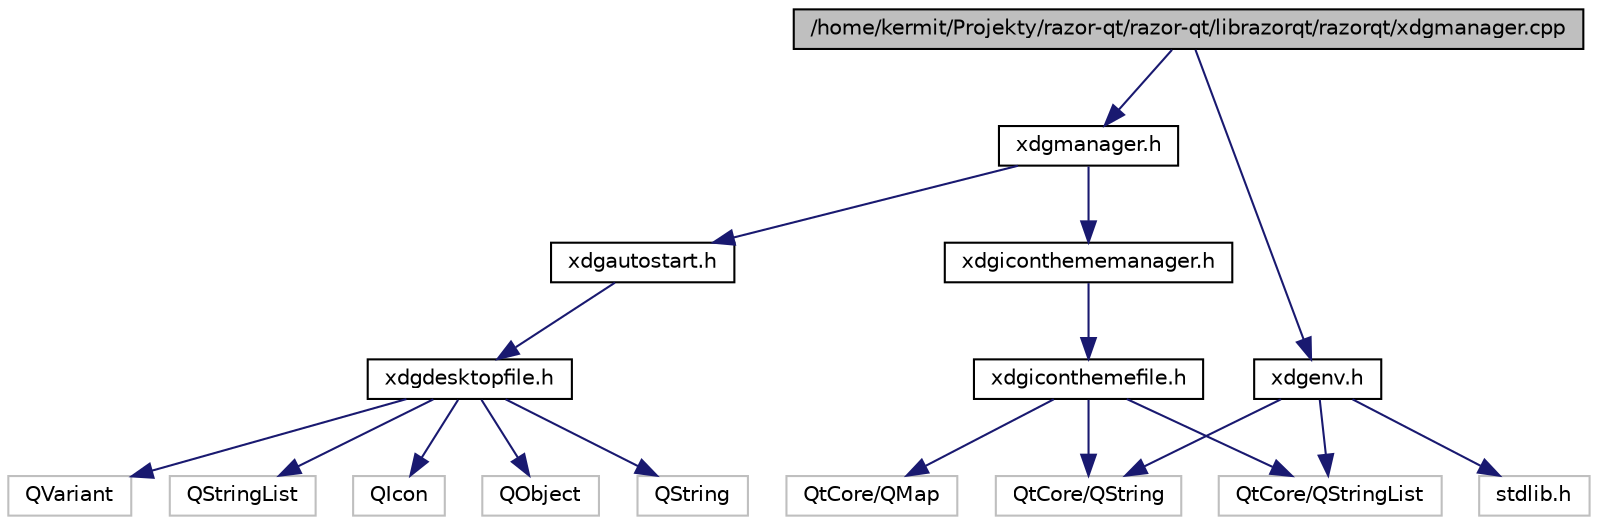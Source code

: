 digraph G
{
  edge [fontname="Helvetica",fontsize="10",labelfontname="Helvetica",labelfontsize="10"];
  node [fontname="Helvetica",fontsize="10",shape=record];
  Node1 [label="/home/kermit/Projekty/razor-qt/razor-qt/librazorqt/razorqt/xdgmanager.cpp",height=0.2,width=0.4,color="black", fillcolor="grey75", style="filled" fontcolor="black"];
  Node1 -> Node2 [color="midnightblue",fontsize="10",style="solid",fontname="Helvetica"];
  Node2 [label="xdgmanager.h",height=0.2,width=0.4,color="black", fillcolor="white", style="filled",URL="$xdgmanager_8h.html",tooltip="Declares the class &quot;Xdgmanager.h&quot;."];
  Node2 -> Node3 [color="midnightblue",fontsize="10",style="solid",fontname="Helvetica"];
  Node3 [label="xdgautostart.h",height=0.2,width=0.4,color="black", fillcolor="white", style="filled",URL="$xdgautostart_8h.html",tooltip="Declares the class xdgautostart."];
  Node3 -> Node4 [color="midnightblue",fontsize="10",style="solid",fontname="Helvetica"];
  Node4 [label="xdgdesktopfile.h",height=0.2,width=0.4,color="black", fillcolor="white", style="filled",URL="$xdgdesktopfile_8h_source.html"];
  Node4 -> Node5 [color="midnightblue",fontsize="10",style="solid",fontname="Helvetica"];
  Node5 [label="QObject",height=0.2,width=0.4,color="grey75", fillcolor="white", style="filled"];
  Node4 -> Node6 [color="midnightblue",fontsize="10",style="solid",fontname="Helvetica"];
  Node6 [label="QString",height=0.2,width=0.4,color="grey75", fillcolor="white", style="filled"];
  Node4 -> Node7 [color="midnightblue",fontsize="10",style="solid",fontname="Helvetica"];
  Node7 [label="QVariant",height=0.2,width=0.4,color="grey75", fillcolor="white", style="filled"];
  Node4 -> Node8 [color="midnightblue",fontsize="10",style="solid",fontname="Helvetica"];
  Node8 [label="QStringList",height=0.2,width=0.4,color="grey75", fillcolor="white", style="filled"];
  Node4 -> Node9 [color="midnightblue",fontsize="10",style="solid",fontname="Helvetica"];
  Node9 [label="QIcon",height=0.2,width=0.4,color="grey75", fillcolor="white", style="filled"];
  Node2 -> Node10 [color="midnightblue",fontsize="10",style="solid",fontname="Helvetica"];
  Node10 [label="xdgiconthememanager.h",height=0.2,width=0.4,color="black", fillcolor="white", style="filled",URL="$xdgiconthememanager_8h.html",tooltip="Declares the class Xdgiconthememanager."];
  Node10 -> Node11 [color="midnightblue",fontsize="10",style="solid",fontname="Helvetica"];
  Node11 [label="xdgiconthemefile.h",height=0.2,width=0.4,color="black", fillcolor="white", style="filled",URL="$xdgiconthemefile_8h.html",tooltip="Declares the class Xdgiconthemefile."];
  Node11 -> Node12 [color="midnightblue",fontsize="10",style="solid",fontname="Helvetica"];
  Node12 [label="QtCore/QMap",height=0.2,width=0.4,color="grey75", fillcolor="white", style="filled"];
  Node11 -> Node13 [color="midnightblue",fontsize="10",style="solid",fontname="Helvetica"];
  Node13 [label="QtCore/QString",height=0.2,width=0.4,color="grey75", fillcolor="white", style="filled"];
  Node11 -> Node14 [color="midnightblue",fontsize="10",style="solid",fontname="Helvetica"];
  Node14 [label="QtCore/QStringList",height=0.2,width=0.4,color="grey75", fillcolor="white", style="filled"];
  Node1 -> Node15 [color="midnightblue",fontsize="10",style="solid",fontname="Helvetica"];
  Node15 [label="xdgenv.h",height=0.2,width=0.4,color="black", fillcolor="white", style="filled",URL="$xdgenv_8h_source.html"];
  Node15 -> Node13 [color="midnightblue",fontsize="10",style="solid",fontname="Helvetica"];
  Node15 -> Node14 [color="midnightblue",fontsize="10",style="solid",fontname="Helvetica"];
  Node15 -> Node16 [color="midnightblue",fontsize="10",style="solid",fontname="Helvetica"];
  Node16 [label="stdlib.h",height=0.2,width=0.4,color="grey75", fillcolor="white", style="filled"];
}

